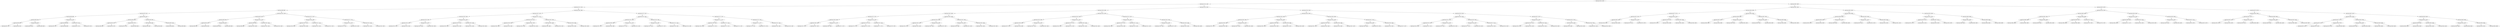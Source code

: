 digraph G{
1238852035 [label="Node{data=[2235, 2235]}"]
1238852035 -> 178512087
178512087 [label="Node{data=[1183, 1183]}"]
178512087 -> 593714745
593714745 [label="Node{data=[1021, 1021]}"]
593714745 -> 1848431860
1848431860 [label="Node{data=[989, 989]}"]
1848431860 -> 470251915
470251915 [label="Node{data=[874, 874]}"]
470251915 -> 163026820
163026820 [label="Node{data=[866, 866]}"]
163026820 -> 815563293
815563293 [label="Node{data=[862, 862]}"]
815563293 -> 941587342
941587342 [label="Node{data=[860, 860]}"]
941587342 -> 527668775
527668775 [label="Node{data=[847, 847]}"]
941587342 -> 709704186
709704186 [label="Node{data=[861, 861]}"]
815563293 -> 2115357380
2115357380 [label="Node{data=[864, 864]}"]
2115357380 -> 1024789891
1024789891 [label="Node{data=[863, 863]}"]
2115357380 -> 1054111400
1054111400 [label="Node{data=[865, 865]}"]
163026820 -> 2106919521
2106919521 [label="Node{data=[870, 870]}"]
2106919521 -> 755412221
755412221 [label="Node{data=[868, 868]}"]
755412221 -> 946525643
946525643 [label="Node{data=[867, 867]}"]
755412221 -> 622237016
622237016 [label="Node{data=[869, 869]}"]
2106919521 -> 1879393689
1879393689 [label="Node{data=[872, 872]}"]
1879393689 -> 1761373728
1761373728 [label="Node{data=[871, 871]}"]
1879393689 -> 114702969
114702969 [label="Node{data=[873, 873]}"]
470251915 -> 393991086
393991086 [label="Node{data=[981, 981]}"]
393991086 -> 1292399957
1292399957 [label="Node{data=[948, 948]}"]
1292399957 -> 1183752122
1183752122 [label="Node{data=[907, 907]}"]
1183752122 -> 1899782368
1899782368 [label="Node{data=[894, 894]}"]
1183752122 -> 940784586
940784586 [label="Node{data=[947, 947]}"]
1292399957 -> 918504256
918504256 [label="Node{data=[979, 979]}"]
918504256 -> 83786082
83786082 [label="Node{data=[978, 978]}"]
918504256 -> 383197821
383197821 [label="Node{data=[980, 980]}"]
393991086 -> 935036422
935036422 [label="Node{data=[985, 985]}"]
935036422 -> 2077390578
2077390578 [label="Node{data=[983, 983]}"]
2077390578 -> 202384771
202384771 [label="Node{data=[982, 982]}"]
2077390578 -> 595278518
595278518 [label="Node{data=[984, 984]}"]
935036422 -> 1218118505
1218118505 [label="Node{data=[987, 987]}"]
1218118505 -> 538347886
538347886 [label="Node{data=[986, 986]}"]
1218118505 -> 757570770
757570770 [label="Node{data=[988, 988]}"]
1848431860 -> 1467198794
1467198794 [label="Node{data=[1005, 1005]}"]
1467198794 -> 1197698182
1197698182 [label="Node{data=[997, 997]}"]
1197698182 -> 1395314941
1395314941 [label="Node{data=[993, 993]}"]
1395314941 -> 1115293510
1115293510 [label="Node{data=[991, 991]}"]
1115293510 -> 145353662
145353662 [label="Node{data=[990, 990]}"]
1115293510 -> 1416798577
1416798577 [label="Node{data=[992, 992]}"]
1395314941 -> 1364868666
1364868666 [label="Node{data=[995, 995]}"]
1364868666 -> 1133007712
1133007712 [label="Node{data=[994, 994]}"]
1364868666 -> 79410356
79410356 [label="Node{data=[996, 996]}"]
1197698182 -> 1157887099
1157887099 [label="Node{data=[1001, 1001]}"]
1157887099 -> 1168685327
1168685327 [label="Node{data=[999, 999]}"]
1168685327 -> 1153102217
1153102217 [label="Node{data=[998, 998]}"]
1168685327 -> 503182270
503182270 [label="Node{data=[1000, 1000]}"]
1157887099 -> 1191672918
1191672918 [label="Node{data=[1003, 1003]}"]
1191672918 -> 1197987192
1197987192 [label="Node{data=[1002, 1002]}"]
1191672918 -> 1422021284
1422021284 [label="Node{data=[1004, 1004]}"]
1467198794 -> 642788225
642788225 [label="Node{data=[1013, 1013]}"]
642788225 -> 1523123921
1523123921 [label="Node{data=[1009, 1009]}"]
1523123921 -> 595383525
595383525 [label="Node{data=[1007, 1007]}"]
595383525 -> 1710093660
1710093660 [label="Node{data=[1006, 1006]}"]
595383525 -> 1111934531
1111934531 [label="Node{data=[1008, 1008]}"]
1523123921 -> 1353432916
1353432916 [label="Node{data=[1011, 1011]}"]
1353432916 -> 364221016
364221016 [label="Node{data=[1010, 1010]}"]
1353432916 -> 528011943
528011943 [label="Node{data=[1012, 1012]}"]
642788225 -> 1803058133
1803058133 [label="Node{data=[1017, 1017]}"]
1803058133 -> 1713649905
1713649905 [label="Node{data=[1015, 1015]}"]
1713649905 -> 1597653311
1597653311 [label="Node{data=[1014, 1014]}"]
1713649905 -> 101600661
101600661 [label="Node{data=[1016, 1016]}"]
1803058133 -> 771762258
771762258 [label="Node{data=[1019, 1019]}"]
771762258 -> 1772388051
1772388051 [label="Node{data=[1018, 1018]}"]
771762258 -> 1679489377
1679489377 [label="Node{data=[1020, 1020]}"]
593714745 -> 277635730
277635730 [label="Node{data=[1096, 1096]}"]
277635730 -> 1071749737
1071749737 [label="Node{data=[1037, 1037]}"]
1071749737 -> 1979263392
1979263392 [label="Node{data=[1029, 1029]}"]
1979263392 -> 1176176527
1176176527 [label="Node{data=[1025, 1025]}"]
1176176527 -> 904946988
904946988 [label="Node{data=[1023, 1023]}"]
904946988 -> 116491049
116491049 [label="Node{data=[1022, 1022]}"]
904946988 -> 989404798
989404798 [label="Node{data=[1024, 1024]}"]
1176176527 -> 608195025
608195025 [label="Node{data=[1027, 1027]}"]
608195025 -> 305105264
305105264 [label="Node{data=[1026, 1026]}"]
608195025 -> 407746775
407746775 [label="Node{data=[1028, 1028]}"]
1979263392 -> 1781882702
1781882702 [label="Node{data=[1033, 1033]}"]
1781882702 -> 1289569536
1289569536 [label="Node{data=[1031, 1031]}"]
1289569536 -> 576135650
576135650 [label="Node{data=[1030, 1030]}"]
1289569536 -> 1470742143
1470742143 [label="Node{data=[1032, 1032]}"]
1781882702 -> 396772587
396772587 [label="Node{data=[1035, 1035]}"]
396772587 -> 838202970
838202970 [label="Node{data=[1034, 1034]}"]
396772587 -> 716605879
716605879 [label="Node{data=[1036, 1036]}"]
1071749737 -> 813072600
813072600 [label="Node{data=[1071, 1071]}"]
813072600 -> 366091041
366091041 [label="Node{data=[1041, 1041]}"]
366091041 -> 193689831
193689831 [label="Node{data=[1039, 1039]}"]
193689831 -> 359576336
359576336 [label="Node{data=[1038, 1038]}"]
193689831 -> 295338277
295338277 [label="Node{data=[1040, 1040]}"]
366091041 -> 336890660
336890660 [label="Node{data=[1043, 1043]}"]
336890660 -> 1141409025
1141409025 [label="Node{data=[1042, 1042]}"]
336890660 -> 614353059
614353059 [label="Node{data=[1044, 1044]}"]
813072600 -> 1632138940
1632138940 [label="Node{data=[1092, 1092]}"]
1632138940 -> 1370856474
1370856474 [label="Node{data=[1090, 1090]}"]
1370856474 -> 1368730528
1368730528 [label="Node{data=[1089, 1089]}"]
1370856474 -> 127449697
127449697 [label="Node{data=[1091, 1091]}"]
1632138940 -> 625463736
625463736 [label="Node{data=[1094, 1094]}"]
625463736 -> 1483721798
1483721798 [label="Node{data=[1093, 1093]}"]
625463736 -> 551494848
551494848 [label="Node{data=[1095, 1095]}"]
277635730 -> 1649858824
1649858824 [label="Node{data=[1167, 1167]}"]
1649858824 -> 2038898411
2038898411 [label="Node{data=[1104, 1104]}"]
2038898411 -> 1605169249
1605169249 [label="Node{data=[1100, 1100]}"]
1605169249 -> 109852272
109852272 [label="Node{data=[1098, 1098]}"]
109852272 -> 1380331824
1380331824 [label="Node{data=[1097, 1097]}"]
109852272 -> 334958037
334958037 [label="Node{data=[1099, 1099]}"]
1605169249 -> 727762994
727762994 [label="Node{data=[1102, 1102]}"]
727762994 -> 1278755992
1278755992 [label="Node{data=[1101, 1101]}"]
727762994 -> 798241694
798241694 [label="Node{data=[1103, 1103]}"]
2038898411 -> 69601820
69601820 [label="Node{data=[1108, 1108]}"]
69601820 -> 690648050
690648050 [label="Node{data=[1106, 1106]}"]
690648050 -> 666431179
666431179 [label="Node{data=[1105, 1105]}"]
690648050 -> 691941729
691941729 [label="Node{data=[1107, 1107]}"]
69601820 -> 494708912
494708912 [label="Node{data=[1110, 1110]}"]
494708912 -> 1739848974
1739848974 [label="Node{data=[1109, 1109]}"]
494708912 -> 119376261
119376261 [label="Node{data=[1156, 1156]}"]
1649858824 -> 1601176894
1601176894 [label="Node{data=[1175, 1175]}"]
1601176894 -> 665915208
665915208 [label="Node{data=[1171, 1171]}"]
665915208 -> 1595071805
1595071805 [label="Node{data=[1169, 1169]}"]
1595071805 -> 883439355
883439355 [label="Node{data=[1168, 1168]}"]
1595071805 -> 1806605477
1806605477 [label="Node{data=[1170, 1170]}"]
665915208 -> 1154094551
1154094551 [label="Node{data=[1173, 1173]}"]
1154094551 -> 226018118
226018118 [label="Node{data=[1172, 1172]}"]
1154094551 -> 2014454780
2014454780 [label="Node{data=[1174, 1174]}"]
1601176894 -> 1732690927
1732690927 [label="Node{data=[1179, 1179]}"]
1732690927 -> 1941313149
1941313149 [label="Node{data=[1177, 1177]}"]
1941313149 -> 949979582
949979582 [label="Node{data=[1176, 1176]}"]
1941313149 -> 1375420562
1375420562 [label="Node{data=[1178, 1178]}"]
1732690927 -> 7579897
7579897 [label="Node{data=[1181, 1181]}"]
7579897 -> 1135952756
1135952756 [label="Node{data=[1180, 1180]}"]
7579897 -> 128180421
128180421 [label="Node{data=[1182, 1182]}"]
178512087 -> 215474035
215474035 [label="Node{data=[1550, 1550]}"]
215474035 -> 301894256
301894256 [label="Node{data=[1296, 1296]}"]
301894256 -> 2025440728
2025440728 [label="Node{data=[1280, 1280]}"]
2025440728 -> 1619310530
1619310530 [label="Node{data=[1272, 1272]}"]
1619310530 -> 1377489126
1377489126 [label="Node{data=[1268, 1268]}"]
1377489126 -> 928148959
928148959 [label="Node{data=[1266, 1266]}"]
928148959 -> 32766440
32766440 [label="Node{data=[1187, 1187]}"]
928148959 -> 1150051507
1150051507 [label="Node{data=[1267, 1267]}"]
1377489126 -> 1075122468
1075122468 [label="Node{data=[1270, 1270]}"]
1075122468 -> 1687007340
1687007340 [label="Node{data=[1269, 1269]}"]
1075122468 -> 2049911212
2049911212 [label="Node{data=[1271, 1271]}"]
1619310530 -> 1570861990
1570861990 [label="Node{data=[1276, 1276]}"]
1570861990 -> 903206151
903206151 [label="Node{data=[1274, 1274]}"]
903206151 -> 1012014337
1012014337 [label="Node{data=[1273, 1273]}"]
903206151 -> 1060319598
1060319598 [label="Node{data=[1275, 1275]}"]
1570861990 -> 1767459181
1767459181 [label="Node{data=[1278, 1278]}"]
1767459181 -> 1916785836
1916785836 [label="Node{data=[1277, 1277]}"]
1767459181 -> 1579775487
1579775487 [label="Node{data=[1279, 1279]}"]
2025440728 -> 2016909077
2016909077 [label="Node{data=[1288, 1288]}"]
2016909077 -> 1535552351
1535552351 [label="Node{data=[1284, 1284]}"]
1535552351 -> 1469095479
1469095479 [label="Node{data=[1282, 1282]}"]
1469095479 -> 1115922359
1115922359 [label="Node{data=[1281, 1281]}"]
1469095479 -> 113784781
113784781 [label="Node{data=[1283, 1283]}"]
1535552351 -> 1761261592
1761261592 [label="Node{data=[1286, 1286]}"]
1761261592 -> 994632214
994632214 [label="Node{data=[1285, 1285]}"]
1761261592 -> 1709751535
1709751535 [label="Node{data=[1287, 1287]}"]
2016909077 -> 584681920
584681920 [label="Node{data=[1292, 1292]}"]
584681920 -> 534700027
534700027 [label="Node{data=[1290, 1290]}"]
534700027 -> 1677379140
1677379140 [label="Node{data=[1289, 1289]}"]
534700027 -> 1129648400
1129648400 [label="Node{data=[1291, 1291]}"]
584681920 -> 766248755
766248755 [label="Node{data=[1294, 1294]}"]
766248755 -> 1155802234
1155802234 [label="Node{data=[1293, 1293]}"]
766248755 -> 1897464388
1897464388 [label="Node{data=[1295, 1295]}"]
301894256 -> 439304422
439304422 [label="Node{data=[1405, 1405]}"]
439304422 -> 1475827983
1475827983 [label="Node{data=[1304, 1304]}"]
1475827983 -> 844460159
844460159 [label="Node{data=[1300, 1300]}"]
844460159 -> 199708499
199708499 [label="Node{data=[1298, 1298]}"]
199708499 -> 1798248121
1798248121 [label="Node{data=[1297, 1297]}"]
199708499 -> 108860914
108860914 [label="Node{data=[1299, 1299]}"]
844460159 -> 531782602
531782602 [label="Node{data=[1302, 1302]}"]
531782602 -> 773718712
773718712 [label="Node{data=[1301, 1301]}"]
531782602 -> 1024938780
1024938780 [label="Node{data=[1303, 1303]}"]
1475827983 -> 1403716553
1403716553 [label="Node{data=[1401, 1401]}"]
1403716553 -> 1590324861
1590324861 [label="Node{data=[1372, 1372]}"]
1590324861 -> 10464478
10464478 [label="Node{data=[1344, 1344]}"]
1590324861 -> 127373410
127373410 [label="Node{data=[1374, 1374]}"]
1403716553 -> 204045842
204045842 [label="Node{data=[1403, 1403]}"]
204045842 -> 27086956
27086956 [label="Node{data=[1402, 1402]}"]
204045842 -> 2090460637
2090460637 [label="Node{data=[1404, 1404]}"]
439304422 -> 1203142316
1203142316 [label="Node{data=[1413, 1413]}"]
1203142316 -> 11026854
11026854 [label="Node{data=[1409, 1409]}"]
11026854 -> 1809678319
1809678319 [label="Node{data=[1407, 1407]}"]
1809678319 -> 1490671684
1490671684 [label="Node{data=[1406, 1406]}"]
1809678319 -> 745443053
745443053 [label="Node{data=[1408, 1408]}"]
11026854 -> 1846103991
1846103991 [label="Node{data=[1411, 1411]}"]
1846103991 -> 1848338334
1848338334 [label="Node{data=[1410, 1410]}"]
1846103991 -> 2024180199
2024180199 [label="Node{data=[1412, 1412]}"]
1203142316 -> 543648248
543648248 [label="Node{data=[1453, 1453]}"]
543648248 -> 70774452
70774452 [label="Node{data=[1436, 1436]}"]
70774452 -> 823488059
823488059 [label="Node{data=[1435, 1435]}"]
70774452 -> 2100310095
2100310095 [label="Node{data=[1437, 1437]}"]
543648248 -> 1711517368
1711517368 [label="Node{data=[1493, 1493]}"]
1711517368 -> 1576713858
1576713858 [label="Node{data=[1462, 1462]}"]
1711517368 -> 1191471024
1191471024 [label="Node{data=[1498, 1498]}"]
215474035 -> 1003128151
1003128151 [label="Node{data=[2148, 2148]}"]
1003128151 -> 1078430456
1078430456 [label="Node{data=[1640, 1640]}"]
1078430456 -> 1220616924
1220616924 [label="Node{data=[1604, 1604]}"]
1220616924 -> 740091283
740091283 [label="Node{data=[1600, 1600]}"]
740091283 -> 1125334394
1125334394 [label="Node{data=[1598, 1598]}"]
1125334394 -> 1065320362
1065320362 [label="Node{data=[1597, 1597]}"]
1125334394 -> 2120842587
2120842587 [label="Node{data=[1599, 1599]}"]
740091283 -> 898776952
898776952 [label="Node{data=[1602, 1602]}"]
898776952 -> 1865432157
1865432157 [label="Node{data=[1601, 1601]}"]
898776952 -> 737578046
737578046 [label="Node{data=[1603, 1603]}"]
1220616924 -> 507559870
507559870 [label="Node{data=[1636, 1636]}"]
507559870 -> 973945585
973945585 [label="Node{data=[1606, 1606]}"]
973945585 -> 1420897081
1420897081 [label="Node{data=[1605, 1605]}"]
973945585 -> 1262082797
1262082797 [label="Node{data=[1635, 1635]}"]
507559870 -> 1344221563
1344221563 [label="Node{data=[1638, 1638]}"]
1344221563 -> 51794747
51794747 [label="Node{data=[1637, 1637]}"]
1344221563 -> 1587759235
1587759235 [label="Node{data=[1639, 1639]}"]
1078430456 -> 1531449096
1531449096 [label="Node{data=[1648, 1648]}"]
1531449096 -> 1920297459
1920297459 [label="Node{data=[1644, 1644]}"]
1920297459 -> 1137402637
1137402637 [label="Node{data=[1642, 1642]}"]
1137402637 -> 132701351
132701351 [label="Node{data=[1641, 1641]}"]
1137402637 -> 474198813
474198813 [label="Node{data=[1643, 1643]}"]
1920297459 -> 1168145303
1168145303 [label="Node{data=[1646, 1646]}"]
1168145303 -> 1567341349
1567341349 [label="Node{data=[1645, 1645]}"]
1168145303 -> 480725451
480725451 [label="Node{data=[1647, 1647]}"]
1531449096 -> 494783001
494783001 [label="Node{data=[2011, 2011]}"]
494783001 -> 1539798754
1539798754 [label="Node{data=[1850, 1850]}"]
1539798754 -> 1542802476
1542802476 [label="Node{data=[1649, 1649]}"]
1539798754 -> 2101002120
2101002120 [label="Node{data=[1976, 1976]}"]
494783001 -> 249863988
249863988 [label="Node{data=[2146, 2146]}"]
249863988 -> 1853134956
1853134956 [label="Node{data=[2105, 2105]}"]
249863988 -> 521219490
521219490 [label="Node{data=[2147, 2147]}"]
1003128151 -> 931071799
931071799 [label="Node{data=[2219, 2219]}"]
931071799 -> 499655635
499655635 [label="Node{data=[2156, 2156]}"]
499655635 -> 1471512574
1471512574 [label="Node{data=[2152, 2152]}"]
1471512574 -> 1105147031
1105147031 [label="Node{data=[2150, 2150]}"]
1105147031 -> 240567588
240567588 [label="Node{data=[2149, 2149]}"]
1105147031 -> 1381808518
1381808518 [label="Node{data=[2151, 2151]}"]
1471512574 -> 787117756
787117756 [label="Node{data=[2154, 2154]}"]
787117756 -> 371823738
371823738 [label="Node{data=[2153, 2153]}"]
787117756 -> 778964094
778964094 [label="Node{data=[2155, 2155]}"]
499655635 -> 424218812
424218812 [label="Node{data=[2160, 2160]}"]
424218812 -> 1693174463
1693174463 [label="Node{data=[2158, 2158]}"]
1693174463 -> 1044056092
1044056092 [label="Node{data=[2157, 2157]}"]
1693174463 -> 1617493593
1617493593 [label="Node{data=[2159, 2159]}"]
424218812 -> 829804056
829804056 [label="Node{data=[2217, 2217]}"]
829804056 -> 200365243
200365243 [label="Node{data=[2216, 2216]}"]
829804056 -> 1835849265
1835849265 [label="Node{data=[2218, 2218]}"]
931071799 -> 1255241715
1255241715 [label="Node{data=[2227, 2227]}"]
1255241715 -> 1439397311
1439397311 [label="Node{data=[2223, 2223]}"]
1439397311 -> 1419683633
1419683633 [label="Node{data=[2221, 2221]}"]
1419683633 -> 1598566093
1598566093 [label="Node{data=[2220, 2220]}"]
1419683633 -> 518497336
518497336 [label="Node{data=[2222, 2222]}"]
1439397311 -> 277830870
277830870 [label="Node{data=[2225, 2225]}"]
277830870 -> 831112921
831112921 [label="Node{data=[2224, 2224]}"]
277830870 -> 799651939
799651939 [label="Node{data=[2226, 2226]}"]
1255241715 -> 214704074
214704074 [label="Node{data=[2231, 2231]}"]
214704074 -> 1716489065
1716489065 [label="Node{data=[2229, 2229]}"]
1716489065 -> 428815991
428815991 [label="Node{data=[2228, 2228]}"]
1716489065 -> 2072510341
2072510341 [label="Node{data=[2230, 2230]}"]
214704074 -> 391744880
391744880 [label="Node{data=[2233, 2233]}"]
391744880 -> 223823921
223823921 [label="Node{data=[2232, 2232]}"]
391744880 -> 1829497698
1829497698 [label="Node{data=[2234, 2234]}"]
1238852035 -> 691296913
691296913 [label="Node{data=[3687, 3687]}"]
691296913 -> 1918726346
1918726346 [label="Node{data=[3601, 3601]}"]
1918726346 -> 1165801584
1165801584 [label="Node{data=[3585, 3585]}"]
1165801584 -> 2006846278
2006846278 [label="Node{data=[3577, 3577]}"]
2006846278 -> 2088056822
2088056822 [label="Node{data=[3573, 3573]}"]
2088056822 -> 1706541970
1706541970 [label="Node{data=[2852, 2852]}"]
1706541970 -> 1160267884
1160267884 [label="Node{data=[2236, 2236]}"]
1706541970 -> 1114357684
1114357684 [label="Node{data=[3480, 3480]}"]
2088056822 -> 393538184
393538184 [label="Node{data=[3575, 3575]}"]
393538184 -> 1275334823
1275334823 [label="Node{data=[3574, 3574]}"]
393538184 -> 1265125987
1265125987 [label="Node{data=[3576, 3576]}"]
2006846278 -> 1415699109
1415699109 [label="Node{data=[3581, 3581]}"]
1415699109 -> 1693538827
1693538827 [label="Node{data=[3579, 3579]}"]
1693538827 -> 144502554
144502554 [label="Node{data=[3578, 3578]}"]
1693538827 -> 19826488
19826488 [label="Node{data=[3580, 3580]}"]
1415699109 -> 1539363146
1539363146 [label="Node{data=[3583, 3583]}"]
1539363146 -> 898623803
898623803 [label="Node{data=[3582, 3582]}"]
1539363146 -> 1518609583
1518609583 [label="Node{data=[3584, 3584]}"]
1165801584 -> 795246464
795246464 [label="Node{data=[3593, 3593]}"]
795246464 -> 1928438183
1928438183 [label="Node{data=[3589, 3589]}"]
1928438183 -> 956127475
956127475 [label="Node{data=[3587, 3587]}"]
956127475 -> 1126674975
1126674975 [label="Node{data=[3586, 3586]}"]
956127475 -> 1596018564
1596018564 [label="Node{data=[3588, 3588]}"]
1928438183 -> 539107678
539107678 [label="Node{data=[3591, 3591]}"]
539107678 -> 1917505385
1917505385 [label="Node{data=[3590, 3590]}"]
539107678 -> 201534581
201534581 [label="Node{data=[3592, 3592]}"]
795246464 -> 1493901086
1493901086 [label="Node{data=[3597, 3597]}"]
1493901086 -> 1754459568
1754459568 [label="Node{data=[3595, 3595]}"]
1754459568 -> 1275545164
1275545164 [label="Node{data=[3594, 3594]}"]
1754459568 -> 1500687165
1500687165 [label="Node{data=[3596, 3596]}"]
1493901086 -> 1484831970
1484831970 [label="Node{data=[3599, 3599]}"]
1484831970 -> 654320943
654320943 [label="Node{data=[3598, 3598]}"]
1484831970 -> 1363358373
1363358373 [label="Node{data=[3600, 3600]}"]
1918726346 -> 497307891
497307891 [label="Node{data=[3622, 3622]}"]
497307891 -> 1084131337
1084131337 [label="Node{data=[3609, 3609]}"]
1084131337 -> 1720837224
1720837224 [label="Node{data=[3605, 3605]}"]
1720837224 -> 772748293
772748293 [label="Node{data=[3603, 3603]}"]
772748293 -> 294898431
294898431 [label="Node{data=[3602, 3602]}"]
772748293 -> 628741636
628741636 [label="Node{data=[3604, 3604]}"]
1720837224 -> 1285735527
1285735527 [label="Node{data=[3607, 3607]}"]
1285735527 -> 467304170
467304170 [label="Node{data=[3606, 3606]}"]
1285735527 -> 345086812
345086812 [label="Node{data=[3608, 3608]}"]
1084131337 -> 2142479932
2142479932 [label="Node{data=[3618, 3618]}"]
2142479932 -> 627622993
627622993 [label="Node{data=[3611, 3611]}"]
627622993 -> 1829622584
1829622584 [label="Node{data=[3610, 3610]}"]
627622993 -> 1977548478
1977548478 [label="Node{data=[3612, 3612]}"]
2142479932 -> 389952639
389952639 [label="Node{data=[3620, 3620]}"]
389952639 -> 1956065413
1956065413 [label="Node{data=[3619, 3619]}"]
389952639 -> 2004920636
2004920636 [label="Node{data=[3621, 3621]}"]
497307891 -> 1965654652
1965654652 [label="Node{data=[3679, 3679]}"]
1965654652 -> 324193642
324193642 [label="Node{data=[3675, 3675]}"]
324193642 -> 1577895069
1577895069 [label="Node{data=[3673, 3673]}"]
1577895069 -> 750210857
750210857 [label="Node{data=[3672, 3672]}"]
1577895069 -> 355734177
355734177 [label="Node{data=[3674, 3674]}"]
324193642 -> 277390576
277390576 [label="Node{data=[3677, 3677]}"]
277390576 -> 681091664
681091664 [label="Node{data=[3676, 3676]}"]
277390576 -> 1052798573
1052798573 [label="Node{data=[3678, 3678]}"]
1965654652 -> 190104078
190104078 [label="Node{data=[3683, 3683]}"]
190104078 -> 1588484272
1588484272 [label="Node{data=[3681, 3681]}"]
1588484272 -> 868870935
868870935 [label="Node{data=[3680, 3680]}"]
1588484272 -> 247945221
247945221 [label="Node{data=[3682, 3682]}"]
190104078 -> 598654817
598654817 [label="Node{data=[3685, 3685]}"]
598654817 -> 258545788
258545788 [label="Node{data=[3684, 3684]}"]
598654817 -> 1938086869
1938086869 [label="Node{data=[3686, 3686]}"]
691296913 -> 1194828496
1194828496 [label="Node{data=[4873, 4873]}"]
1194828496 -> 297031904
297031904 [label="Node{data=[3795, 3795]}"]
297031904 -> 1448675410
1448675410 [label="Node{data=[3695, 3695]}"]
1448675410 -> 55978815
55978815 [label="Node{data=[3691, 3691]}"]
55978815 -> 2030905511
2030905511 [label="Node{data=[3689, 3689]}"]
2030905511 -> 1254951998
1254951998 [label="Node{data=[3688, 3688]}"]
2030905511 -> 1414043309
1414043309 [label="Node{data=[3690, 3690]}"]
55978815 -> 1727348936
1727348936 [label="Node{data=[3693, 3693]}"]
1727348936 -> 1991050401
1991050401 [label="Node{data=[3692, 3692]}"]
1727348936 -> 1419987638
1419987638 [label="Node{data=[3694, 3694]}"]
1448675410 -> 1145979761
1145979761 [label="Node{data=[3699, 3699]}"]
1145979761 -> 150059056
150059056 [label="Node{data=[3697, 3697]}"]
150059056 -> 384253315
384253315 [label="Node{data=[3696, 3696]}"]
150059056 -> 1482629907
1482629907 [label="Node{data=[3698, 3698]}"]
1145979761 -> 1849468578
1849468578 [label="Node{data=[3701, 3701]}"]
1849468578 -> 1804186477
1804186477 [label="Node{data=[3700, 3700]}"]
1849468578 -> 1143836858
1143836858 [label="Node{data=[3702, 3702]}"]
297031904 -> 1699443863
1699443863 [label="Node{data=[4326, 4326]}"]
1699443863 -> 1850332970
1850332970 [label="Node{data=[4183, 4183]}"]
1850332970 -> 1216152405
1216152405 [label="Node{data=[3880, 3880]}"]
1216152405 -> 1618866848
1618866848 [label="Node{data=[3843, 3843]}"]
1216152405 -> 1579998708
1579998708 [label="Node{data=[4117, 4117]}"]
1850332970 -> 2122101148
2122101148 [label="Node{data=[4223, 4223]}"]
2122101148 -> 1580954285
1580954285 [label="Node{data=[4195, 4195]}"]
2122101148 -> 1365009208
1365009208 [label="Node{data=[4260, 4260]}"]
1699443863 -> 1764214682
1764214682 [label="Node{data=[4564, 4564]}"]
1764214682 -> 1917610867
1917610867 [label="Node{data=[4461, 4461]}"]
1917610867 -> 2003288461
2003288461 [label="Node{data=[4420, 4420]}"]
1917610867 -> 1158687226
1158687226 [label="Node{data=[4536, 4536]}"]
1764214682 -> 308030933
308030933 [label="Node{data=[4871, 4871]}"]
308030933 -> 64670494
64670494 [label="Node{data=[4870, 4870]}"]
308030933 -> 1257773377
1257773377 [label="Node{data=[4872, 4872]}"]
1194828496 -> 241411613
241411613 [label="Node{data=[6273, 6273]}"]
241411613 -> 2107773057
2107773057 [label="Node{data=[4881, 4881]}"]
2107773057 -> 678802960
678802960 [label="Node{data=[4877, 4877]}"]
678802960 -> 575504462
575504462 [label="Node{data=[4875, 4875]}"]
575504462 -> 822970708
822970708 [label="Node{data=[4874, 4874]}"]
575504462 -> 1556521452
1556521452 [label="Node{data=[4876, 4876]}"]
678802960 -> 1493588306
1493588306 [label="Node{data=[4879, 4879]}"]
1493588306 -> 394784204
394784204 [label="Node{data=[4878, 4878]}"]
1493588306 -> 1243451713
1243451713 [label="Node{data=[4880, 4880]}"]
2107773057 -> 599625775
599625775 [label="Node{data=[4885, 4885]}"]
599625775 -> 1209700803
1209700803 [label="Node{data=[4883, 4883]}"]
1209700803 -> 1616641153
1616641153 [label="Node{data=[4882, 4882]}"]
1209700803 -> 1181412946
1181412946 [label="Node{data=[4884, 4884]}"]
599625775 -> 161034840
161034840 [label="Node{data=[5023, 5023]}"]
161034840 -> 361840161
361840161 [label="Node{data=[4986, 4986]}"]
161034840 -> 705787878
705787878 [label="Node{data=[5469, 5469]}"]
241411613 -> 991433864
991433864 [label="Node{data=[6437, 6437]}"]
991433864 -> 2069097025
2069097025 [label="Node{data=[6281, 6281]}"]
2069097025 -> 1739567932
1739567932 [label="Node{data=[6277, 6277]}"]
1739567932 -> 1184908904
1184908904 [label="Node{data=[6275, 6275]}"]
1184908904 -> 1038591584
1038591584 [label="Node{data=[6274, 6274]}"]
1184908904 -> 1493324415
1493324415 [label="Node{data=[6276, 6276]}"]
1739567932 -> 1135492144
1135492144 [label="Node{data=[6279, 6279]}"]
1135492144 -> 125415723
125415723 [label="Node{data=[6278, 6278]}"]
1135492144 -> 120443650
120443650 [label="Node{data=[6280, 6280]}"]
2069097025 -> 1291315250
1291315250 [label="Node{data=[6293, 6293]}"]
1291315250 -> 2114589216
2114589216 [label="Node{data=[6283, 6283]}"]
2114589216 -> 883954723
883954723 [label="Node{data=[6282, 6282]}"]
2114589216 -> 1567388788
1567388788 [label="Node{data=[6284, 6284]}"]
1291315250 -> 774480275
774480275 [label="Node{data=[6429, 6429]}"]
774480275 -> 1846628
1846628 [label="Node{data=[6395, 6395]}"]
774480275 -> 876159048
876159048 [label="Node{data=[6436, 6436]}"]
991433864 -> 172502383
172502383 [label="Node{data=[6445, 6445]}"]
172502383 -> 1762537612
1762537612 [label="Node{data=[6441, 6441]}"]
1762537612 -> 135808964
135808964 [label="Node{data=[6439, 6439]}"]
135808964 -> 1969102319
1969102319 [label="Node{data=[6438, 6438]}"]
135808964 -> 1043752318
1043752318 [label="Node{data=[6440, 6440]}"]
1762537612 -> 648329316
648329316 [label="Node{data=[6443, 6443]}"]
648329316 -> 1816722707
1816722707 [label="Node{data=[6442, 6442]}"]
648329316 -> 1769747472
1769747472 [label="Node{data=[6444, 6444]}"]
172502383 -> 1693233620
1693233620 [label="Node{data=[6484, 6484]}"]
1693233620 -> 1736987317
1736987317 [label="Node{data=[6447, 6447]}"]
1736987317 -> 1283689266
1283689266 [label="Node{data=[6446, 6446]}"]
1736987317 -> 1155000838
1155000838 [label="Node{data=[6448, 6448]}"]
1693233620 -> 1161068889
1161068889 [label="Node{data=[6530, 6530]}"]
1161068889 -> 1619816112
1619816112 [label="Node{data=[6510, 6510]}"]
1161068889 -> 805745544
805745544 [label="Node{data=[6560, 6560]}"]
}